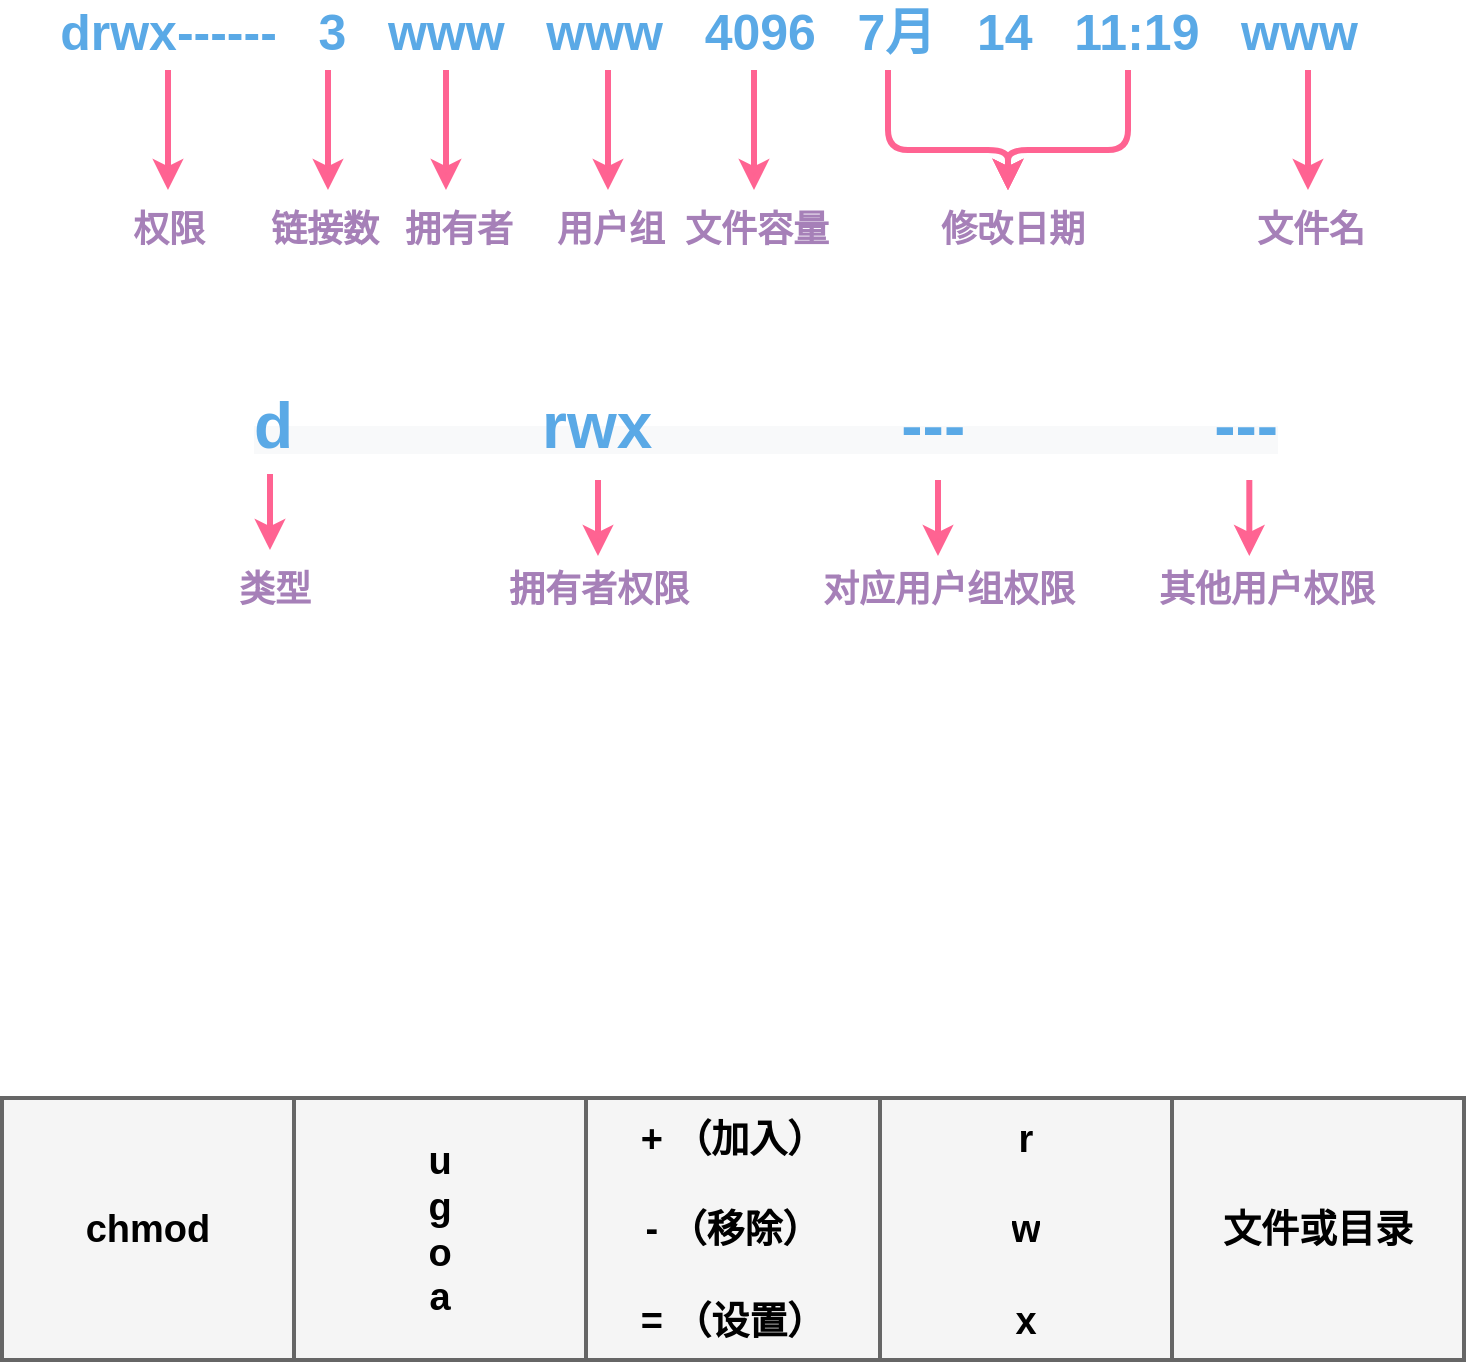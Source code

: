 <mxfile version="13.8.1" type="github">
  <diagram id="FZEpw7puESmS80Yj7KVk" name="第 1 页">
    <mxGraphModel dx="1422" dy="804" grid="0" gridSize="10" guides="1" tooltips="1" connect="1" arrows="1" fold="1" page="1" pageScale="1" pageWidth="827" pageHeight="1169" math="0" shadow="0">
      <root>
        <mxCell id="0" />
        <mxCell id="1" parent="0" />
        <mxCell id="EslYNGPi5xB0IXmi_2N5-1" value="&lt;font style=&quot;font-size: 25px&quot;&gt;&lt;b&gt;drwx------&amp;nbsp; &amp;nbsp;3&amp;nbsp; &amp;nbsp;www&amp;nbsp; &amp;nbsp;www&amp;nbsp; &amp;nbsp;4096&amp;nbsp; &amp;nbsp;7月&amp;nbsp; &amp;nbsp;14&amp;nbsp; &amp;nbsp;11:19&amp;nbsp; &amp;nbsp;www&lt;/b&gt;&lt;/font&gt;" style="text;html=1;align=center;verticalAlign=middle;resizable=0;points=[];autosize=1;fontColor=#5AA9E6;" parent="1" vertex="1">
          <mxGeometry x="60" y="260" width="660" height="20" as="geometry" />
        </mxCell>
        <mxCell id="EslYNGPi5xB0IXmi_2N5-3" value="" style="endArrow=classic;html=1;strokeColor=#FF6392;fillColor=#FFE45E;fontColor=#5AA9E6;rounded=1;strokeWidth=3;" parent="1" edge="1">
          <mxGeometry width="50" height="50" relative="1" as="geometry">
            <mxPoint x="120" y="290" as="sourcePoint" />
            <mxPoint x="120" y="350" as="targetPoint" />
          </mxGeometry>
        </mxCell>
        <mxCell id="EslYNGPi5xB0IXmi_2N5-4" value="" style="endArrow=classic;html=1;strokeColor=#FF6392;fillColor=#FFE45E;fontColor=#5AA9E6;rounded=1;strokeWidth=3;" parent="1" edge="1">
          <mxGeometry width="50" height="50" relative="1" as="geometry">
            <mxPoint x="200" y="290" as="sourcePoint" />
            <mxPoint x="200" y="350" as="targetPoint" />
          </mxGeometry>
        </mxCell>
        <mxCell id="EslYNGPi5xB0IXmi_2N5-5" value="" style="endArrow=classic;html=1;strokeColor=#FF6392;fillColor=#FFE45E;fontColor=#5AA9E6;rounded=1;strokeWidth=3;" parent="1" edge="1">
          <mxGeometry width="50" height="50" relative="1" as="geometry">
            <mxPoint x="540" y="340" as="sourcePoint" />
            <mxPoint x="540" y="350" as="targetPoint" />
          </mxGeometry>
        </mxCell>
        <mxCell id="EslYNGPi5xB0IXmi_2N5-6" value="" style="endArrow=classic;html=1;strokeColor=#FF6392;fillColor=#FFE45E;fontColor=#5AA9E6;rounded=1;strokeWidth=3;edgeStyle=orthogonalEdgeStyle;" parent="1" edge="1">
          <mxGeometry width="50" height="50" relative="1" as="geometry">
            <mxPoint x="480" y="290" as="sourcePoint" />
            <mxPoint x="540" y="350" as="targetPoint" />
            <Array as="points">
              <mxPoint x="480" y="330" />
              <mxPoint x="540" y="330" />
            </Array>
          </mxGeometry>
        </mxCell>
        <mxCell id="EslYNGPi5xB0IXmi_2N5-7" value="" style="endArrow=classic;html=1;strokeColor=#FF6392;fillColor=#FFE45E;fontColor=#5AA9E6;rounded=1;strokeWidth=3;" parent="1" edge="1">
          <mxGeometry width="50" height="50" relative="1" as="geometry">
            <mxPoint x="413" y="290" as="sourcePoint" />
            <mxPoint x="413" y="350" as="targetPoint" />
          </mxGeometry>
        </mxCell>
        <mxCell id="EslYNGPi5xB0IXmi_2N5-8" value="" style="endArrow=classic;html=1;strokeColor=#FF6392;fillColor=#FFE45E;fontColor=#5AA9E6;rounded=1;strokeWidth=3;" parent="1" edge="1">
          <mxGeometry width="50" height="50" relative="1" as="geometry">
            <mxPoint x="340" y="290" as="sourcePoint" />
            <mxPoint x="340" y="350" as="targetPoint" />
          </mxGeometry>
        </mxCell>
        <mxCell id="EslYNGPi5xB0IXmi_2N5-9" value="" style="endArrow=classic;html=1;strokeColor=#FF6392;fillColor=#FFE45E;fontColor=#5AA9E6;rounded=1;strokeWidth=3;" parent="1" edge="1">
          <mxGeometry width="50" height="50" relative="1" as="geometry">
            <mxPoint x="259" y="290" as="sourcePoint" />
            <mxPoint x="259" y="350" as="targetPoint" />
          </mxGeometry>
        </mxCell>
        <mxCell id="EslYNGPi5xB0IXmi_2N5-10" value="" style="endArrow=classic;html=1;strokeColor=#FF6392;fillColor=#FFE45E;fontColor=#5AA9E6;rounded=1;strokeWidth=3;" parent="1" edge="1">
          <mxGeometry width="50" height="50" relative="1" as="geometry">
            <mxPoint x="690" y="290" as="sourcePoint" />
            <mxPoint x="690" y="350" as="targetPoint" />
          </mxGeometry>
        </mxCell>
        <mxCell id="EslYNGPi5xB0IXmi_2N5-11" value="" style="endArrow=classic;html=1;strokeColor=#FF6392;fillColor=#FFE45E;fontColor=#5AA9E6;rounded=1;strokeWidth=3;edgeStyle=orthogonalEdgeStyle;" parent="1" edge="1">
          <mxGeometry width="50" height="50" relative="1" as="geometry">
            <mxPoint x="600" y="290" as="sourcePoint" />
            <mxPoint x="540" y="350" as="targetPoint" />
            <Array as="points">
              <mxPoint x="600" y="330" />
              <mxPoint x="540" y="330" />
            </Array>
          </mxGeometry>
        </mxCell>
        <mxCell id="EslYNGPi5xB0IXmi_2N5-13" value="&lt;font style=&quot;font-size: 18px&quot;&gt;&lt;b&gt;权限&lt;/b&gt;&lt;/font&gt;" style="text;html=1;align=center;verticalAlign=middle;resizable=0;points=[];autosize=1;fontColor=#A680B8;" parent="1" vertex="1">
          <mxGeometry x="95" y="360" width="50" height="20" as="geometry" />
        </mxCell>
        <mxCell id="EslYNGPi5xB0IXmi_2N5-15" value="&lt;span style=&quot;font-family: monospace ; font-size: 0px&quot;&gt;%3CmxGraphModel%3E%3Croot%3E%3CmxCell%20id%3D%220%22%2F%3E%3CmxCell%20id%3D%221%22%20parent%3D%220%22%2F%3E%3CmxCell%20id%3D%222%22%20value%3D%22%26lt%3Bfont%20style%3D%26quot%3Bfont-size%3A%2018px%26quot%3B%26gt%3B%26lt%3Bb%26gt%3B%E6%9D%83%E9%99%90%26lt%3B%2Fb%26gt%3B%26lt%3B%2Ffont%26gt%3B%22%20style%3D%22text%3Bhtml%3D1%3Balign%3Dcenter%3BverticalAlign%3Dmiddle%3Bresizable%3D0%3Bpoints%3D%5B%5D%3Bautosize%3D1%3BfontColor%3D%235AA9E6%3B%22%20vertex%3D%221%22%20parent%3D%221%22%3E%3CmxGeometry%20x%3D%2295%22%20y%3D%22360%22%20width%3D%2250%22%20height%3D%2220%22%20as%3D%22geometry%22%2F%3E%3C%2FmxCell%3E%3C%2Froot%3E%3C%2FmxGraphModel%3E&lt;/span&gt;&lt;span style=&quot;font-size: 18px&quot;&gt;&lt;b&gt;链接数&lt;/b&gt;&lt;/span&gt;" style="text;html=1;align=center;verticalAlign=middle;resizable=0;points=[];autosize=1;fontColor=#A680B8;" parent="1" vertex="1">
          <mxGeometry x="166" y="358" width="64" height="24" as="geometry" />
        </mxCell>
        <mxCell id="EslYNGPi5xB0IXmi_2N5-16" value="&lt;span style=&quot;font-size: 18px&quot;&gt;&lt;b&gt;拥有者&lt;/b&gt;&lt;/span&gt;" style="text;html=1;align=center;verticalAlign=middle;resizable=0;points=[];autosize=1;fontColor=#A680B8;" parent="1" vertex="1">
          <mxGeometry x="230" y="360" width="70" height="20" as="geometry" />
        </mxCell>
        <mxCell id="EslYNGPi5xB0IXmi_2N5-17" value="&lt;font style=&quot;font-size: 18px&quot;&gt;&lt;b&gt;用户组&lt;/b&gt;&lt;/font&gt;" style="text;html=1;align=center;verticalAlign=middle;resizable=0;points=[];autosize=1;fontColor=#A680B8;" parent="1" vertex="1">
          <mxGeometry x="306" y="360" width="70" height="20" as="geometry" />
        </mxCell>
        <mxCell id="EslYNGPi5xB0IXmi_2N5-18" value="&lt;font style=&quot;font-size: 18px&quot;&gt;&lt;b&gt;文件容量&lt;/b&gt;&lt;/font&gt;" style="text;html=1;align=center;verticalAlign=middle;resizable=0;points=[];autosize=1;fontColor=#A680B8;" parent="1" vertex="1">
          <mxGeometry x="369" y="360" width="90" height="20" as="geometry" />
        </mxCell>
        <mxCell id="EslYNGPi5xB0IXmi_2N5-19" value="&lt;font style=&quot;font-size: 18px&quot;&gt;&lt;b&gt;修改日期&lt;/b&gt;&lt;/font&gt;" style="text;html=1;align=center;verticalAlign=middle;resizable=0;points=[];autosize=1;fontColor=#A680B8;" parent="1" vertex="1">
          <mxGeometry x="497" y="360" width="90" height="20" as="geometry" />
        </mxCell>
        <mxCell id="EslYNGPi5xB0IXmi_2N5-20" value="&lt;font style=&quot;font-size: 18px&quot;&gt;&lt;b&gt;文件名&lt;/b&gt;&lt;/font&gt;" style="text;html=1;align=center;verticalAlign=middle;resizable=0;points=[];autosize=1;fontColor=#A680B8;" parent="1" vertex="1">
          <mxGeometry x="656" y="360" width="70" height="20" as="geometry" />
        </mxCell>
        <mxCell id="EslYNGPi5xB0IXmi_2N5-21" value="&lt;b style=&quot;transition-duration: 0s ; color: rgb(90 , 169 , 230) ; font-family: &amp;#34;helvetica&amp;#34; ; font-style: normal ; letter-spacing: normal ; text-align: center ; text-indent: 0px ; text-transform: none ; word-spacing: 0px ; background-color: rgb(248 , 249 , 250)&quot; class=&quot;cs_cursor&quot;&gt;&lt;font style=&quot;font-size: 32px&quot;&gt;d&amp;nbsp; &amp;nbsp; &amp;nbsp; &amp;nbsp; &amp;nbsp; &amp;nbsp; &amp;nbsp; rwx&lt;b class=&quot;cs_cursor&quot; style=&quot;font-size: 12px&quot;&gt;&lt;font style=&quot;font-size: 32px ; transition-duration: 0s&quot;&gt;&amp;nbsp; &amp;nbsp; &amp;nbsp; &amp;nbsp; &amp;nbsp; &amp;nbsp; &amp;nbsp;&amp;nbsp;&lt;/font&gt;&lt;/b&gt;---&lt;b class=&quot;cs_cursor&quot; style=&quot;font-size: 12px&quot;&gt;&lt;font style=&quot;font-size: 32px ; transition-duration: 0s&quot;&gt;&amp;nbsp; &amp;nbsp; &amp;nbsp; &amp;nbsp; &amp;nbsp; &amp;nbsp; &amp;nbsp;&amp;nbsp;&lt;/font&gt;&lt;/b&gt;---&lt;/font&gt;&lt;/b&gt;" style="text;whiteSpace=wrap;html=1;fontColor=#A680B8;" parent="1" vertex="1">
          <mxGeometry x="161" y="442" width="592" height="53" as="geometry" />
        </mxCell>
        <mxCell id="EslYNGPi5xB0IXmi_2N5-23" value="" style="endArrow=classic;html=1;strokeColor=#FF6392;fillColor=#FFE45E;fontColor=#5AA9E6;rounded=1;strokeWidth=3;" parent="1" edge="1">
          <mxGeometry width="50" height="50" relative="1" as="geometry">
            <mxPoint x="171" y="492" as="sourcePoint" />
            <mxPoint x="171" y="530" as="targetPoint" />
          </mxGeometry>
        </mxCell>
        <mxCell id="EslYNGPi5xB0IXmi_2N5-24" value="" style="endArrow=classic;html=1;strokeColor=#FF6392;fillColor=#FFE45E;fontColor=#5AA9E6;rounded=1;strokeWidth=3;" parent="1" edge="1">
          <mxGeometry width="50" height="50" relative="1" as="geometry">
            <mxPoint x="335" y="495" as="sourcePoint" />
            <mxPoint x="335" y="533" as="targetPoint" />
          </mxGeometry>
        </mxCell>
        <mxCell id="EslYNGPi5xB0IXmi_2N5-25" value="" style="endArrow=classic;html=1;strokeColor=#FF6392;fillColor=#FFE45E;fontColor=#5AA9E6;rounded=1;strokeWidth=3;" parent="1" edge="1">
          <mxGeometry width="50" height="50" relative="1" as="geometry">
            <mxPoint x="505" y="495" as="sourcePoint" />
            <mxPoint x="505" y="533" as="targetPoint" />
          </mxGeometry>
        </mxCell>
        <mxCell id="EslYNGPi5xB0IXmi_2N5-26" value="" style="endArrow=classic;html=1;strokeColor=#FF6392;fillColor=#FFE45E;fontColor=#5AA9E6;rounded=1;strokeWidth=3;" parent="1" edge="1">
          <mxGeometry width="50" height="50" relative="1" as="geometry">
            <mxPoint x="660.66" y="495" as="sourcePoint" />
            <mxPoint x="660.66" y="533" as="targetPoint" />
          </mxGeometry>
        </mxCell>
        <mxCell id="EslYNGPi5xB0IXmi_2N5-28" value="&lt;span style=&quot;font-size: 18px&quot;&gt;&lt;b&gt;类型&lt;/b&gt;&lt;/span&gt;" style="text;html=1;align=center;verticalAlign=middle;resizable=0;points=[];autosize=1;fontColor=#A680B8;" parent="1" vertex="1">
          <mxGeometry x="150" y="540" width="46" height="20" as="geometry" />
        </mxCell>
        <mxCell id="EslYNGPi5xB0IXmi_2N5-29" value="&lt;font style=&quot;font-size: 18px&quot;&gt;&lt;b&gt;拥有者权限&lt;/b&gt;&lt;/font&gt;" style="text;html=1;align=center;verticalAlign=middle;resizable=0;points=[];autosize=1;fontColor=#A680B8;" parent="1" vertex="1">
          <mxGeometry x="285" y="540" width="100" height="20" as="geometry" />
        </mxCell>
        <mxCell id="EslYNGPi5xB0IXmi_2N5-30" value="&lt;font style=&quot;font-size: 18px&quot;&gt;&lt;b&gt;对应用户组权限&lt;/b&gt;&lt;/font&gt;" style="text;html=1;align=center;verticalAlign=middle;resizable=0;points=[];autosize=1;fontColor=#A680B8;" parent="1" vertex="1">
          <mxGeometry x="442" y="540" width="136" height="20" as="geometry" />
        </mxCell>
        <mxCell id="EslYNGPi5xB0IXmi_2N5-31" value="&lt;font style=&quot;font-size: 18px&quot;&gt;&lt;b&gt;其他用户权限&lt;/b&gt;&lt;/font&gt;" style="text;html=1;align=center;verticalAlign=middle;resizable=0;points=[];autosize=1;fontColor=#A680B8;" parent="1" vertex="1">
          <mxGeometry x="610" y="540" width="118" height="20" as="geometry" />
        </mxCell>
        <mxCell id="LNkVgnZZDE2r3hfaQXWH-1" value="" style="shape=table;html=1;whiteSpace=wrap;startSize=0;container=1;collapsible=0;childLayout=tableLayout;fontSize=19;fontStyle=1;strokeWidth=2;fillColor=#f5f5f5;strokeColor=#666666;fontColor=#333333;rounded=1;" vertex="1" parent="1">
          <mxGeometry x="37" y="804" width="731" height="131" as="geometry" />
        </mxCell>
        <mxCell id="LNkVgnZZDE2r3hfaQXWH-2" value="" style="shape=partialRectangle;html=1;whiteSpace=wrap;collapsible=0;dropTarget=0;pointerEvents=0;fillColor=none;top=0;left=0;bottom=0;right=0;points=[[0,0.5],[1,0.5]];portConstraint=eastwest;fontSize=19;fontStyle=1" vertex="1" parent="LNkVgnZZDE2r3hfaQXWH-1">
          <mxGeometry width="731" height="131" as="geometry" />
        </mxCell>
        <mxCell id="LNkVgnZZDE2r3hfaQXWH-3" value="chmod" style="shape=partialRectangle;html=1;whiteSpace=wrap;connectable=0;overflow=hidden;fillColor=none;top=0;left=0;bottom=0;right=0;noLabel=0;backgroundOutline=0;fontSize=19;fontStyle=1" vertex="1" parent="LNkVgnZZDE2r3hfaQXWH-2">
          <mxGeometry width="146" height="131" as="geometry" />
        </mxCell>
        <mxCell id="LNkVgnZZDE2r3hfaQXWH-4" value="u&lt;br style=&quot;font-size: 19px&quot;&gt;g&lt;br style=&quot;font-size: 19px&quot;&gt;o&lt;br style=&quot;font-size: 19px&quot;&gt;a" style="shape=partialRectangle;html=1;whiteSpace=wrap;connectable=0;overflow=hidden;fillColor=none;top=0;left=0;bottom=0;right=0;fontSize=19;fontStyle=1" vertex="1" parent="LNkVgnZZDE2r3hfaQXWH-2">
          <mxGeometry x="146" width="146" height="131" as="geometry" />
        </mxCell>
        <mxCell id="LNkVgnZZDE2r3hfaQXWH-5" value="+ （加入）&lt;br style=&quot;font-size: 19px;&quot;&gt;&lt;br style=&quot;font-size: 19px;&quot;&gt;- （移除）&lt;br style=&quot;font-size: 19px;&quot;&gt;&lt;br style=&quot;font-size: 19px;&quot;&gt;= （设置）" style="shape=partialRectangle;html=1;whiteSpace=wrap;connectable=0;overflow=hidden;fillColor=none;top=0;left=0;bottom=0;right=0;fontSize=19;fontStyle=1" vertex="1" parent="LNkVgnZZDE2r3hfaQXWH-2">
          <mxGeometry x="292" width="147" height="131" as="geometry" />
        </mxCell>
        <mxCell id="LNkVgnZZDE2r3hfaQXWH-6" value="r&lt;br style=&quot;font-size: 19px;&quot;&gt;&lt;br style=&quot;font-size: 19px;&quot;&gt;w&lt;br style=&quot;font-size: 19px;&quot;&gt;&lt;br style=&quot;font-size: 19px;&quot;&gt;x" style="shape=partialRectangle;html=1;whiteSpace=wrap;connectable=0;overflow=hidden;fillColor=none;top=0;left=0;bottom=0;right=0;fontSize=19;fontStyle=1" vertex="1" parent="LNkVgnZZDE2r3hfaQXWH-2">
          <mxGeometry x="439" width="146" height="131" as="geometry" />
        </mxCell>
        <mxCell id="LNkVgnZZDE2r3hfaQXWH-7" value="文件或目录" style="shape=partialRectangle;html=1;whiteSpace=wrap;connectable=0;overflow=hidden;fillColor=none;top=0;left=0;bottom=0;right=0;fontSize=19;fontStyle=1" vertex="1" parent="LNkVgnZZDE2r3hfaQXWH-2">
          <mxGeometry x="585" width="146" height="131" as="geometry" />
        </mxCell>
      </root>
    </mxGraphModel>
  </diagram>
</mxfile>
